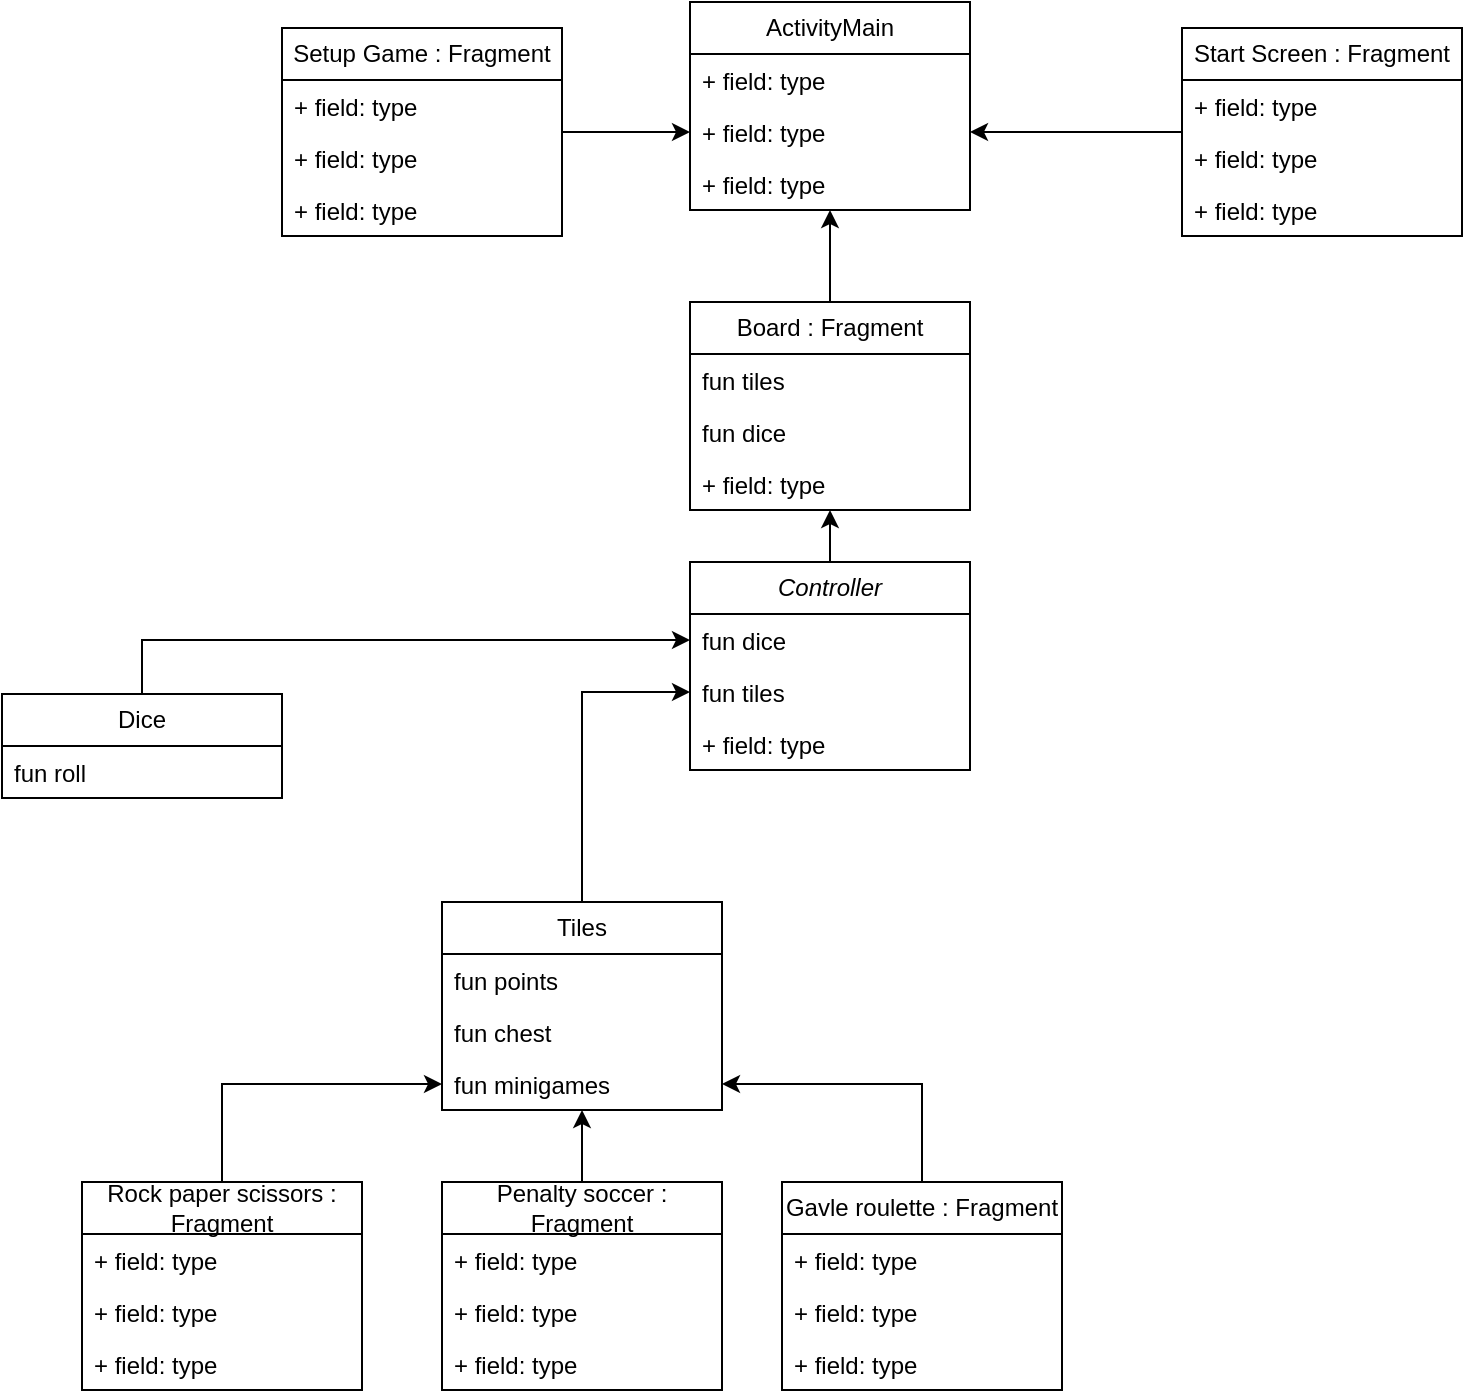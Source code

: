 <mxfile version="22.1.8" type="device">
  <diagram id="C5RBs43oDa-KdzZeNtuy" name="Page-1">
    <mxGraphModel dx="1687" dy="887" grid="1" gridSize="10" guides="1" tooltips="1" connect="1" arrows="1" fold="1" page="1" pageScale="1" pageWidth="827" pageHeight="1169" math="0" shadow="0">
      <root>
        <mxCell id="WIyWlLk6GJQsqaUBKTNV-0" />
        <mxCell id="WIyWlLk6GJQsqaUBKTNV-1" parent="WIyWlLk6GJQsqaUBKTNV-0" />
        <mxCell id="YAf9i0cIlz5oM9GvIbTo-59" style="edgeStyle=orthogonalEdgeStyle;rounded=0;orthogonalLoop=1;jettySize=auto;html=1;exitX=0.5;exitY=0;exitDx=0;exitDy=0;" edge="1" parent="WIyWlLk6GJQsqaUBKTNV-1" source="YAf9i0cIlz5oM9GvIbTo-1" target="YAf9i0cIlz5oM9GvIbTo-54">
          <mxGeometry relative="1" as="geometry" />
        </mxCell>
        <mxCell id="YAf9i0cIlz5oM9GvIbTo-1" value="Board : Fragment" style="swimlane;fontStyle=0;childLayout=stackLayout;horizontal=1;startSize=26;fillColor=none;horizontalStack=0;resizeParent=1;resizeParentMax=0;resizeLast=0;collapsible=1;marginBottom=0;whiteSpace=wrap;html=1;" vertex="1" parent="WIyWlLk6GJQsqaUBKTNV-1">
          <mxGeometry x="344" y="160" width="140" height="104" as="geometry" />
        </mxCell>
        <mxCell id="YAf9i0cIlz5oM9GvIbTo-2" value="fun tiles" style="text;strokeColor=none;fillColor=none;align=left;verticalAlign=top;spacingLeft=4;spacingRight=4;overflow=hidden;rotatable=0;points=[[0,0.5],[1,0.5]];portConstraint=eastwest;whiteSpace=wrap;html=1;" vertex="1" parent="YAf9i0cIlz5oM9GvIbTo-1">
          <mxGeometry y="26" width="140" height="26" as="geometry" />
        </mxCell>
        <mxCell id="YAf9i0cIlz5oM9GvIbTo-3" value="fun dice" style="text;strokeColor=none;fillColor=none;align=left;verticalAlign=top;spacingLeft=4;spacingRight=4;overflow=hidden;rotatable=0;points=[[0,0.5],[1,0.5]];portConstraint=eastwest;whiteSpace=wrap;html=1;" vertex="1" parent="YAf9i0cIlz5oM9GvIbTo-1">
          <mxGeometry y="52" width="140" height="26" as="geometry" />
        </mxCell>
        <mxCell id="YAf9i0cIlz5oM9GvIbTo-4" value="+ field: type" style="text;strokeColor=none;fillColor=none;align=left;verticalAlign=top;spacingLeft=4;spacingRight=4;overflow=hidden;rotatable=0;points=[[0,0.5],[1,0.5]];portConstraint=eastwest;whiteSpace=wrap;html=1;" vertex="1" parent="YAf9i0cIlz5oM9GvIbTo-1">
          <mxGeometry y="78" width="140" height="26" as="geometry" />
        </mxCell>
        <mxCell id="YAf9i0cIlz5oM9GvIbTo-14" style="edgeStyle=orthogonalEdgeStyle;rounded=0;orthogonalLoop=1;jettySize=auto;html=1;exitX=0.5;exitY=0;exitDx=0;exitDy=0;" edge="1" parent="WIyWlLk6GJQsqaUBKTNV-1" source="YAf9i0cIlz5oM9GvIbTo-7" target="YAf9i0cIlz5oM9GvIbTo-1">
          <mxGeometry relative="1" as="geometry" />
        </mxCell>
        <mxCell id="YAf9i0cIlz5oM9GvIbTo-7" value="&lt;i&gt;Controller&lt;/i&gt;" style="swimlane;fontStyle=0;childLayout=stackLayout;horizontal=1;startSize=26;fillColor=none;horizontalStack=0;resizeParent=1;resizeParentMax=0;resizeLast=0;collapsible=1;marginBottom=0;whiteSpace=wrap;html=1;" vertex="1" parent="WIyWlLk6GJQsqaUBKTNV-1">
          <mxGeometry x="344" y="290" width="140" height="104" as="geometry" />
        </mxCell>
        <mxCell id="YAf9i0cIlz5oM9GvIbTo-8" value="fun dice" style="text;strokeColor=none;fillColor=none;align=left;verticalAlign=top;spacingLeft=4;spacingRight=4;overflow=hidden;rotatable=0;points=[[0,0.5],[1,0.5]];portConstraint=eastwest;whiteSpace=wrap;html=1;" vertex="1" parent="YAf9i0cIlz5oM9GvIbTo-7">
          <mxGeometry y="26" width="140" height="26" as="geometry" />
        </mxCell>
        <mxCell id="YAf9i0cIlz5oM9GvIbTo-9" value="&lt;div&gt;fun tiles&lt;/div&gt;" style="text;strokeColor=none;fillColor=none;align=left;verticalAlign=top;spacingLeft=4;spacingRight=4;overflow=hidden;rotatable=0;points=[[0,0.5],[1,0.5]];portConstraint=eastwest;whiteSpace=wrap;html=1;" vertex="1" parent="YAf9i0cIlz5oM9GvIbTo-7">
          <mxGeometry y="52" width="140" height="26" as="geometry" />
        </mxCell>
        <mxCell id="YAf9i0cIlz5oM9GvIbTo-10" value="+ field: type" style="text;strokeColor=none;fillColor=none;align=left;verticalAlign=top;spacingLeft=4;spacingRight=4;overflow=hidden;rotatable=0;points=[[0,0.5],[1,0.5]];portConstraint=eastwest;whiteSpace=wrap;html=1;" vertex="1" parent="YAf9i0cIlz5oM9GvIbTo-7">
          <mxGeometry y="78" width="140" height="26" as="geometry" />
        </mxCell>
        <mxCell id="YAf9i0cIlz5oM9GvIbTo-20" style="edgeStyle=orthogonalEdgeStyle;rounded=0;orthogonalLoop=1;jettySize=auto;html=1;exitX=0.5;exitY=0;exitDx=0;exitDy=0;entryX=0;entryY=0.5;entryDx=0;entryDy=0;" edge="1" parent="WIyWlLk6GJQsqaUBKTNV-1" source="YAf9i0cIlz5oM9GvIbTo-15" target="YAf9i0cIlz5oM9GvIbTo-8">
          <mxGeometry relative="1" as="geometry" />
        </mxCell>
        <mxCell id="YAf9i0cIlz5oM9GvIbTo-15" value="Dice" style="swimlane;fontStyle=0;childLayout=stackLayout;horizontal=1;startSize=26;fillColor=none;horizontalStack=0;resizeParent=1;resizeParentMax=0;resizeLast=0;collapsible=1;marginBottom=0;whiteSpace=wrap;html=1;" vertex="1" parent="WIyWlLk6GJQsqaUBKTNV-1">
          <mxGeometry y="356" width="140" height="52" as="geometry" />
        </mxCell>
        <mxCell id="YAf9i0cIlz5oM9GvIbTo-16" value="fun roll" style="text;strokeColor=none;fillColor=none;align=left;verticalAlign=top;spacingLeft=4;spacingRight=4;overflow=hidden;rotatable=0;points=[[0,0.5],[1,0.5]];portConstraint=eastwest;whiteSpace=wrap;html=1;" vertex="1" parent="YAf9i0cIlz5oM9GvIbTo-15">
          <mxGeometry y="26" width="140" height="26" as="geometry" />
        </mxCell>
        <mxCell id="YAf9i0cIlz5oM9GvIbTo-25" style="edgeStyle=orthogonalEdgeStyle;rounded=0;orthogonalLoop=1;jettySize=auto;html=1;exitX=0.5;exitY=0;exitDx=0;exitDy=0;entryX=0;entryY=0.5;entryDx=0;entryDy=0;" edge="1" parent="WIyWlLk6GJQsqaUBKTNV-1" source="YAf9i0cIlz5oM9GvIbTo-21" target="YAf9i0cIlz5oM9GvIbTo-9">
          <mxGeometry relative="1" as="geometry" />
        </mxCell>
        <mxCell id="YAf9i0cIlz5oM9GvIbTo-21" value="Tiles" style="swimlane;fontStyle=0;childLayout=stackLayout;horizontal=1;startSize=26;fillColor=none;horizontalStack=0;resizeParent=1;resizeParentMax=0;resizeLast=0;collapsible=1;marginBottom=0;whiteSpace=wrap;html=1;" vertex="1" parent="WIyWlLk6GJQsqaUBKTNV-1">
          <mxGeometry x="220" y="460" width="140" height="104" as="geometry" />
        </mxCell>
        <mxCell id="YAf9i0cIlz5oM9GvIbTo-22" value="fun points" style="text;strokeColor=none;fillColor=none;align=left;verticalAlign=top;spacingLeft=4;spacingRight=4;overflow=hidden;rotatable=0;points=[[0,0.5],[1,0.5]];portConstraint=eastwest;whiteSpace=wrap;html=1;" vertex="1" parent="YAf9i0cIlz5oM9GvIbTo-21">
          <mxGeometry y="26" width="140" height="26" as="geometry" />
        </mxCell>
        <mxCell id="YAf9i0cIlz5oM9GvIbTo-23" value="fun chest" style="text;strokeColor=none;fillColor=none;align=left;verticalAlign=top;spacingLeft=4;spacingRight=4;overflow=hidden;rotatable=0;points=[[0,0.5],[1,0.5]];portConstraint=eastwest;whiteSpace=wrap;html=1;" vertex="1" parent="YAf9i0cIlz5oM9GvIbTo-21">
          <mxGeometry y="52" width="140" height="26" as="geometry" />
        </mxCell>
        <mxCell id="YAf9i0cIlz5oM9GvIbTo-24" value="fun minigames" style="text;strokeColor=none;fillColor=none;align=left;verticalAlign=top;spacingLeft=4;spacingRight=4;overflow=hidden;rotatable=0;points=[[0,0.5],[1,0.5]];portConstraint=eastwest;whiteSpace=wrap;html=1;" vertex="1" parent="YAf9i0cIlz5oM9GvIbTo-21">
          <mxGeometry y="78" width="140" height="26" as="geometry" />
        </mxCell>
        <mxCell id="YAf9i0cIlz5oM9GvIbTo-52" style="edgeStyle=orthogonalEdgeStyle;rounded=0;orthogonalLoop=1;jettySize=auto;html=1;exitX=0.5;exitY=0;exitDx=0;exitDy=0;entryX=0;entryY=0.5;entryDx=0;entryDy=0;" edge="1" parent="WIyWlLk6GJQsqaUBKTNV-1" source="YAf9i0cIlz5oM9GvIbTo-31" target="YAf9i0cIlz5oM9GvIbTo-24">
          <mxGeometry relative="1" as="geometry" />
        </mxCell>
        <mxCell id="YAf9i0cIlz5oM9GvIbTo-31" value="Rock paper scissors : Fragment" style="swimlane;fontStyle=0;childLayout=stackLayout;horizontal=1;startSize=26;fillColor=none;horizontalStack=0;resizeParent=1;resizeParentMax=0;resizeLast=0;collapsible=1;marginBottom=0;whiteSpace=wrap;html=1;" vertex="1" parent="WIyWlLk6GJQsqaUBKTNV-1">
          <mxGeometry x="40" y="600" width="140" height="104" as="geometry" />
        </mxCell>
        <mxCell id="YAf9i0cIlz5oM9GvIbTo-32" value="+ field: type" style="text;strokeColor=none;fillColor=none;align=left;verticalAlign=top;spacingLeft=4;spacingRight=4;overflow=hidden;rotatable=0;points=[[0,0.5],[1,0.5]];portConstraint=eastwest;whiteSpace=wrap;html=1;" vertex="1" parent="YAf9i0cIlz5oM9GvIbTo-31">
          <mxGeometry y="26" width="140" height="26" as="geometry" />
        </mxCell>
        <mxCell id="YAf9i0cIlz5oM9GvIbTo-33" value="+ field: type" style="text;strokeColor=none;fillColor=none;align=left;verticalAlign=top;spacingLeft=4;spacingRight=4;overflow=hidden;rotatable=0;points=[[0,0.5],[1,0.5]];portConstraint=eastwest;whiteSpace=wrap;html=1;" vertex="1" parent="YAf9i0cIlz5oM9GvIbTo-31">
          <mxGeometry y="52" width="140" height="26" as="geometry" />
        </mxCell>
        <mxCell id="YAf9i0cIlz5oM9GvIbTo-34" value="+ field: type" style="text;strokeColor=none;fillColor=none;align=left;verticalAlign=top;spacingLeft=4;spacingRight=4;overflow=hidden;rotatable=0;points=[[0,0.5],[1,0.5]];portConstraint=eastwest;whiteSpace=wrap;html=1;" vertex="1" parent="YAf9i0cIlz5oM9GvIbTo-31">
          <mxGeometry y="78" width="140" height="26" as="geometry" />
        </mxCell>
        <mxCell id="YAf9i0cIlz5oM9GvIbTo-51" style="edgeStyle=orthogonalEdgeStyle;rounded=0;orthogonalLoop=1;jettySize=auto;html=1;exitX=0.5;exitY=0;exitDx=0;exitDy=0;entryX=0.5;entryY=1;entryDx=0;entryDy=0;" edge="1" parent="WIyWlLk6GJQsqaUBKTNV-1" source="YAf9i0cIlz5oM9GvIbTo-35" target="YAf9i0cIlz5oM9GvIbTo-21">
          <mxGeometry relative="1" as="geometry" />
        </mxCell>
        <mxCell id="YAf9i0cIlz5oM9GvIbTo-35" value="Penalty soccer : Fragment" style="swimlane;fontStyle=0;childLayout=stackLayout;horizontal=1;startSize=26;fillColor=none;horizontalStack=0;resizeParent=1;resizeParentMax=0;resizeLast=0;collapsible=1;marginBottom=0;whiteSpace=wrap;html=1;" vertex="1" parent="WIyWlLk6GJQsqaUBKTNV-1">
          <mxGeometry x="220" y="600" width="140" height="104" as="geometry" />
        </mxCell>
        <mxCell id="YAf9i0cIlz5oM9GvIbTo-36" value="+ field: type" style="text;strokeColor=none;fillColor=none;align=left;verticalAlign=top;spacingLeft=4;spacingRight=4;overflow=hidden;rotatable=0;points=[[0,0.5],[1,0.5]];portConstraint=eastwest;whiteSpace=wrap;html=1;" vertex="1" parent="YAf9i0cIlz5oM9GvIbTo-35">
          <mxGeometry y="26" width="140" height="26" as="geometry" />
        </mxCell>
        <mxCell id="YAf9i0cIlz5oM9GvIbTo-37" value="+ field: type" style="text;strokeColor=none;fillColor=none;align=left;verticalAlign=top;spacingLeft=4;spacingRight=4;overflow=hidden;rotatable=0;points=[[0,0.5],[1,0.5]];portConstraint=eastwest;whiteSpace=wrap;html=1;" vertex="1" parent="YAf9i0cIlz5oM9GvIbTo-35">
          <mxGeometry y="52" width="140" height="26" as="geometry" />
        </mxCell>
        <mxCell id="YAf9i0cIlz5oM9GvIbTo-38" value="+ field: type" style="text;strokeColor=none;fillColor=none;align=left;verticalAlign=top;spacingLeft=4;spacingRight=4;overflow=hidden;rotatable=0;points=[[0,0.5],[1,0.5]];portConstraint=eastwest;whiteSpace=wrap;html=1;" vertex="1" parent="YAf9i0cIlz5oM9GvIbTo-35">
          <mxGeometry y="78" width="140" height="26" as="geometry" />
        </mxCell>
        <mxCell id="YAf9i0cIlz5oM9GvIbTo-53" style="edgeStyle=orthogonalEdgeStyle;rounded=0;orthogonalLoop=1;jettySize=auto;html=1;exitX=0.5;exitY=0;exitDx=0;exitDy=0;entryX=1;entryY=0.5;entryDx=0;entryDy=0;" edge="1" parent="WIyWlLk6GJQsqaUBKTNV-1" source="YAf9i0cIlz5oM9GvIbTo-39" target="YAf9i0cIlz5oM9GvIbTo-24">
          <mxGeometry relative="1" as="geometry" />
        </mxCell>
        <mxCell id="YAf9i0cIlz5oM9GvIbTo-39" value="Gavle roulette : Fragment" style="swimlane;fontStyle=0;childLayout=stackLayout;horizontal=1;startSize=26;fillColor=none;horizontalStack=0;resizeParent=1;resizeParentMax=0;resizeLast=0;collapsible=1;marginBottom=0;whiteSpace=wrap;html=1;" vertex="1" parent="WIyWlLk6GJQsqaUBKTNV-1">
          <mxGeometry x="390" y="600" width="140" height="104" as="geometry" />
        </mxCell>
        <mxCell id="YAf9i0cIlz5oM9GvIbTo-40" value="+ field: type" style="text;strokeColor=none;fillColor=none;align=left;verticalAlign=top;spacingLeft=4;spacingRight=4;overflow=hidden;rotatable=0;points=[[0,0.5],[1,0.5]];portConstraint=eastwest;whiteSpace=wrap;html=1;" vertex="1" parent="YAf9i0cIlz5oM9GvIbTo-39">
          <mxGeometry y="26" width="140" height="26" as="geometry" />
        </mxCell>
        <mxCell id="YAf9i0cIlz5oM9GvIbTo-41" value="+ field: type" style="text;strokeColor=none;fillColor=none;align=left;verticalAlign=top;spacingLeft=4;spacingRight=4;overflow=hidden;rotatable=0;points=[[0,0.5],[1,0.5]];portConstraint=eastwest;whiteSpace=wrap;html=1;" vertex="1" parent="YAf9i0cIlz5oM9GvIbTo-39">
          <mxGeometry y="52" width="140" height="26" as="geometry" />
        </mxCell>
        <mxCell id="YAf9i0cIlz5oM9GvIbTo-42" value="+ field: type" style="text;strokeColor=none;fillColor=none;align=left;verticalAlign=top;spacingLeft=4;spacingRight=4;overflow=hidden;rotatable=0;points=[[0,0.5],[1,0.5]];portConstraint=eastwest;whiteSpace=wrap;html=1;" vertex="1" parent="YAf9i0cIlz5oM9GvIbTo-39">
          <mxGeometry y="78" width="140" height="26" as="geometry" />
        </mxCell>
        <mxCell id="YAf9i0cIlz5oM9GvIbTo-54" value="ActivityMain" style="swimlane;fontStyle=0;childLayout=stackLayout;horizontal=1;startSize=26;fillColor=none;horizontalStack=0;resizeParent=1;resizeParentMax=0;resizeLast=0;collapsible=1;marginBottom=0;whiteSpace=wrap;html=1;" vertex="1" parent="WIyWlLk6GJQsqaUBKTNV-1">
          <mxGeometry x="344" y="10" width="140" height="104" as="geometry" />
        </mxCell>
        <mxCell id="YAf9i0cIlz5oM9GvIbTo-55" value="+ field: type" style="text;strokeColor=none;fillColor=none;align=left;verticalAlign=top;spacingLeft=4;spacingRight=4;overflow=hidden;rotatable=0;points=[[0,0.5],[1,0.5]];portConstraint=eastwest;whiteSpace=wrap;html=1;" vertex="1" parent="YAf9i0cIlz5oM9GvIbTo-54">
          <mxGeometry y="26" width="140" height="26" as="geometry" />
        </mxCell>
        <mxCell id="YAf9i0cIlz5oM9GvIbTo-56" value="+ field: type" style="text;strokeColor=none;fillColor=none;align=left;verticalAlign=top;spacingLeft=4;spacingRight=4;overflow=hidden;rotatable=0;points=[[0,0.5],[1,0.5]];portConstraint=eastwest;whiteSpace=wrap;html=1;" vertex="1" parent="YAf9i0cIlz5oM9GvIbTo-54">
          <mxGeometry y="52" width="140" height="26" as="geometry" />
        </mxCell>
        <mxCell id="YAf9i0cIlz5oM9GvIbTo-57" value="+ field: type" style="text;strokeColor=none;fillColor=none;align=left;verticalAlign=top;spacingLeft=4;spacingRight=4;overflow=hidden;rotatable=0;points=[[0,0.5],[1,0.5]];portConstraint=eastwest;whiteSpace=wrap;html=1;" vertex="1" parent="YAf9i0cIlz5oM9GvIbTo-54">
          <mxGeometry y="78" width="140" height="26" as="geometry" />
        </mxCell>
        <mxCell id="YAf9i0cIlz5oM9GvIbTo-69" style="edgeStyle=orthogonalEdgeStyle;rounded=0;orthogonalLoop=1;jettySize=auto;html=1;entryX=1;entryY=0.5;entryDx=0;entryDy=0;" edge="1" parent="WIyWlLk6GJQsqaUBKTNV-1" source="YAf9i0cIlz5oM9GvIbTo-60" target="YAf9i0cIlz5oM9GvIbTo-56">
          <mxGeometry relative="1" as="geometry" />
        </mxCell>
        <mxCell id="YAf9i0cIlz5oM9GvIbTo-60" value="Start Screen : Fragment" style="swimlane;fontStyle=0;childLayout=stackLayout;horizontal=1;startSize=26;fillColor=none;horizontalStack=0;resizeParent=1;resizeParentMax=0;resizeLast=0;collapsible=1;marginBottom=0;whiteSpace=wrap;html=1;" vertex="1" parent="WIyWlLk6GJQsqaUBKTNV-1">
          <mxGeometry x="590" y="23" width="140" height="104" as="geometry" />
        </mxCell>
        <mxCell id="YAf9i0cIlz5oM9GvIbTo-61" value="+ field: type" style="text;strokeColor=none;fillColor=none;align=left;verticalAlign=top;spacingLeft=4;spacingRight=4;overflow=hidden;rotatable=0;points=[[0,0.5],[1,0.5]];portConstraint=eastwest;whiteSpace=wrap;html=1;" vertex="1" parent="YAf9i0cIlz5oM9GvIbTo-60">
          <mxGeometry y="26" width="140" height="26" as="geometry" />
        </mxCell>
        <mxCell id="YAf9i0cIlz5oM9GvIbTo-62" value="+ field: type" style="text;strokeColor=none;fillColor=none;align=left;verticalAlign=top;spacingLeft=4;spacingRight=4;overflow=hidden;rotatable=0;points=[[0,0.5],[1,0.5]];portConstraint=eastwest;whiteSpace=wrap;html=1;" vertex="1" parent="YAf9i0cIlz5oM9GvIbTo-60">
          <mxGeometry y="52" width="140" height="26" as="geometry" />
        </mxCell>
        <mxCell id="YAf9i0cIlz5oM9GvIbTo-63" value="+ field: type" style="text;strokeColor=none;fillColor=none;align=left;verticalAlign=top;spacingLeft=4;spacingRight=4;overflow=hidden;rotatable=0;points=[[0,0.5],[1,0.5]];portConstraint=eastwest;whiteSpace=wrap;html=1;" vertex="1" parent="YAf9i0cIlz5oM9GvIbTo-60">
          <mxGeometry y="78" width="140" height="26" as="geometry" />
        </mxCell>
        <mxCell id="YAf9i0cIlz5oM9GvIbTo-70" style="edgeStyle=orthogonalEdgeStyle;rounded=0;orthogonalLoop=1;jettySize=auto;html=1;entryX=0;entryY=0.5;entryDx=0;entryDy=0;" edge="1" parent="WIyWlLk6GJQsqaUBKTNV-1" source="YAf9i0cIlz5oM9GvIbTo-65" target="YAf9i0cIlz5oM9GvIbTo-56">
          <mxGeometry relative="1" as="geometry" />
        </mxCell>
        <mxCell id="YAf9i0cIlz5oM9GvIbTo-65" value="Setup Game : Fragment" style="swimlane;fontStyle=0;childLayout=stackLayout;horizontal=1;startSize=26;fillColor=none;horizontalStack=0;resizeParent=1;resizeParentMax=0;resizeLast=0;collapsible=1;marginBottom=0;whiteSpace=wrap;html=1;" vertex="1" parent="WIyWlLk6GJQsqaUBKTNV-1">
          <mxGeometry x="140" y="23" width="140" height="104" as="geometry" />
        </mxCell>
        <mxCell id="YAf9i0cIlz5oM9GvIbTo-66" value="+ field: type" style="text;strokeColor=none;fillColor=none;align=left;verticalAlign=top;spacingLeft=4;spacingRight=4;overflow=hidden;rotatable=0;points=[[0,0.5],[1,0.5]];portConstraint=eastwest;whiteSpace=wrap;html=1;" vertex="1" parent="YAf9i0cIlz5oM9GvIbTo-65">
          <mxGeometry y="26" width="140" height="26" as="geometry" />
        </mxCell>
        <mxCell id="YAf9i0cIlz5oM9GvIbTo-67" value="+ field: type" style="text;strokeColor=none;fillColor=none;align=left;verticalAlign=top;spacingLeft=4;spacingRight=4;overflow=hidden;rotatable=0;points=[[0,0.5],[1,0.5]];portConstraint=eastwest;whiteSpace=wrap;html=1;" vertex="1" parent="YAf9i0cIlz5oM9GvIbTo-65">
          <mxGeometry y="52" width="140" height="26" as="geometry" />
        </mxCell>
        <mxCell id="YAf9i0cIlz5oM9GvIbTo-68" value="+ field: type" style="text;strokeColor=none;fillColor=none;align=left;verticalAlign=top;spacingLeft=4;spacingRight=4;overflow=hidden;rotatable=0;points=[[0,0.5],[1,0.5]];portConstraint=eastwest;whiteSpace=wrap;html=1;" vertex="1" parent="YAf9i0cIlz5oM9GvIbTo-65">
          <mxGeometry y="78" width="140" height="26" as="geometry" />
        </mxCell>
      </root>
    </mxGraphModel>
  </diagram>
</mxfile>
